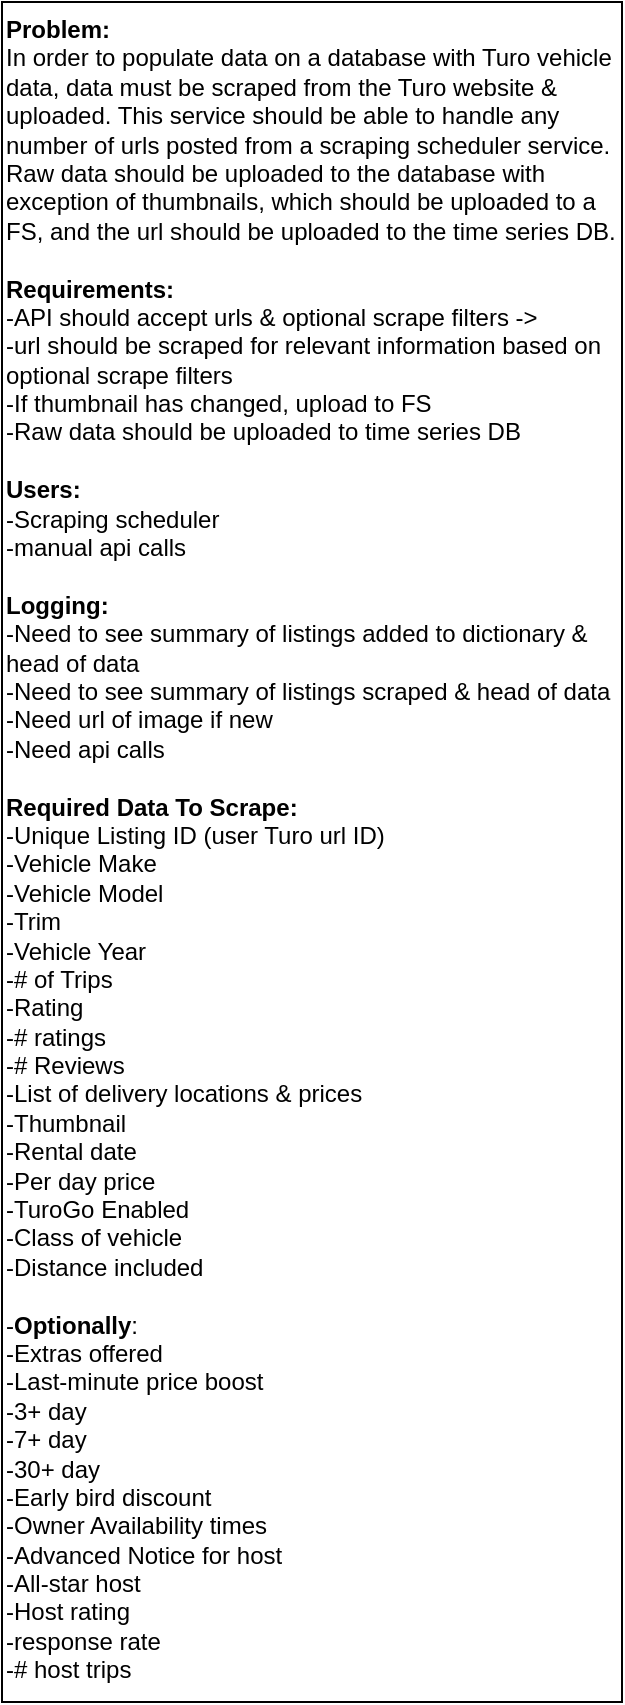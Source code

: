 <mxfile version="20.3.1" type="github" pages="6">
  <diagram id="caipq0Zi8jMYTzpVwic8" name="Problem">
    <mxGraphModel dx="730" dy="308" grid="1" gridSize="10" guides="1" tooltips="1" connect="1" arrows="1" fold="1" page="1" pageScale="1" pageWidth="850" pageHeight="1100" math="0" shadow="0">
      <root>
        <mxCell id="0" />
        <mxCell id="1" parent="0" />
        <mxCell id="sW1Mit5LW0IJ_BD4tYRS-1" value="&lt;b&gt;Problem:&lt;/b&gt;&lt;br&gt;In order to populate data on a database with Turo vehicle data, data must be scraped from the Turo website &amp;amp; uploaded. This service should be able to handle any number of urls posted from a scraping scheduler service. Raw data should be uploaded to the database with exception of thumbnails, which should be uploaded to a FS, and the url should be uploaded to the time series DB.&lt;br&gt;&lt;br&gt;&lt;b&gt;Requirements:&lt;br&gt;&lt;/b&gt;-API should accept urls &amp;amp; optional scrape filters -&amp;gt;&amp;nbsp;&lt;br&gt;-url should be scraped for relevant information based on optional scrape filters&lt;br&gt;-If thumbnail has changed, upload to FS&lt;br&gt;-Raw data should be uploaded to time series DB&lt;br&gt;&lt;br&gt;&lt;b&gt;Users:&lt;br&gt;&lt;/b&gt;-Scraping scheduler&lt;br&gt;-manual api calls&lt;br&gt;&lt;br&gt;&lt;b&gt;Logging:&lt;br&gt;&lt;/b&gt;-Need to see summary of listings added to dictionary &amp;amp; head of data&lt;br&gt;-Need to see summary of listings scraped &amp;amp; head of data&lt;br&gt;-Need url of image if new&lt;br&gt;-Need api calls&lt;br&gt;&lt;br&gt;&lt;b&gt;Required Data To Scrape:&lt;/b&gt;&lt;br&gt;-Unique Listing ID (user Turo url ID)&lt;br&gt;-Vehicle Make&lt;br&gt;-Vehicle Model&lt;br&gt;-Trim&lt;br&gt;-Vehicle Year&lt;br&gt;-# of Trips&lt;br&gt;-Rating&lt;br&gt;-# ratings&lt;br&gt;-# Reviews&lt;br&gt;-List of delivery locations &amp;amp; prices&lt;br&gt;-Thumbnail&lt;br&gt;-Rental date&lt;br&gt;-Per day price&lt;br&gt;-TuroGo Enabled&lt;br&gt;-Class of vehicle&lt;br&gt;-Distance included&lt;br&gt;&lt;br&gt;-&lt;b&gt;Optionally&lt;/b&gt;:&lt;br&gt;-Extras offered&lt;br&gt;-Last-minute price boost&lt;br&gt;-3+ day&lt;br&gt;-7+ day&lt;br&gt;-30+ day&lt;br&gt;-Early bird discount&lt;br&gt;&lt;div&gt;-Owner Availability times&lt;/div&gt;&lt;div&gt;-Advanced Notice for host&lt;/div&gt;&lt;div&gt;-All-star host&lt;/div&gt;&lt;div&gt;-Host rating&lt;/div&gt;&lt;div&gt;-response rate&lt;/div&gt;&lt;div&gt;-# host trips&lt;/div&gt;" style="rounded=0;whiteSpace=wrap;html=1;align=left;verticalAlign=top;" vertex="1" parent="1">
          <mxGeometry x="40" y="30" width="310" height="850" as="geometry" />
        </mxCell>
      </root>
    </mxGraphModel>
  </diagram>
  <diagram id="0qn9n6EWcN4d0jXP8-5p" name="Use Case Diagram">
    <mxGraphModel dx="1038" dy="539" grid="1" gridSize="10" guides="1" tooltips="1" connect="1" arrows="1" fold="1" page="1" pageScale="1" pageWidth="850" pageHeight="1100" math="0" shadow="0">
      <root>
        <mxCell id="0" />
        <mxCell id="1" parent="0" />
      </root>
    </mxGraphModel>
  </diagram>
  <diagram id="b9QRMDCg_2D02ucUDwC-" name="Activity Diagram (If Applicable)">
    <mxGraphModel dx="1278" dy="539" grid="1" gridSize="10" guides="1" tooltips="1" connect="1" arrows="1" fold="1" page="1" pageScale="1" pageWidth="850" pageHeight="1100" math="0" shadow="0">
      <root>
        <mxCell id="0" />
        <mxCell id="1" parent="0" />
      </root>
    </mxGraphModel>
  </diagram>
  <diagram id="RTJvNLbxPvpqfqzpSxGH" name="Collaboration Diagram">
    <mxGraphModel dx="1278" dy="539" grid="1" gridSize="10" guides="1" tooltips="1" connect="1" arrows="1" fold="1" page="1" pageScale="1" pageWidth="850" pageHeight="1100" math="0" shadow="0">
      <root>
        <mxCell id="0" />
        <mxCell id="1" parent="0" />
      </root>
    </mxGraphModel>
  </diagram>
  <diagram id="E3LjvizbVDPop4t1rhLU" name="Sequence Diagram">
    <mxGraphModel dx="1278" dy="539" grid="1" gridSize="10" guides="1" tooltips="1" connect="1" arrows="1" fold="1" page="1" pageScale="1" pageWidth="850" pageHeight="1100" math="0" shadow="0">
      <root>
        <mxCell id="0" />
        <mxCell id="1" parent="0" />
      </root>
    </mxGraphModel>
  </diagram>
  <diagram id="cH81ksLA5Dzl1n_XovKZ" name="Class Diagram">
    <mxGraphModel dx="1278" dy="539" grid="1" gridSize="10" guides="1" tooltips="1" connect="1" arrows="1" fold="1" page="1" pageScale="1" pageWidth="850" pageHeight="1100" math="0" shadow="0">
      <root>
        <mxCell id="0" />
        <mxCell id="1" parent="0" />
      </root>
    </mxGraphModel>
  </diagram>
</mxfile>
